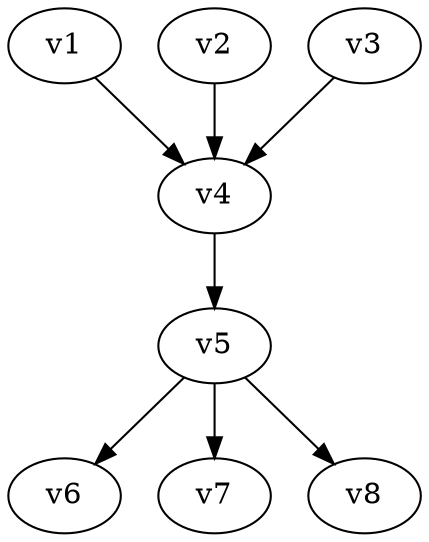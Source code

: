 // slika_3.gv
digraph {
	v1 [label=v1]
	v2 [label=v2]
	v3 [label=v3]
	v4 [label=v4]
	v5 [label=v5]
	v6 [label=v6]
	v7 [label=v7]
	v8 [label=v8]
	v1 -> v4 [constraint=true]
	v2 -> v4 [constraint=true]
	v3 -> v4 [constraint=true]
	v4 -> v5 [constraint=true]
	v5 -> v6 [constraint=true]
	v5 -> v7 [constraint=true]
	v5 -> v8 [constraint=true]
}
